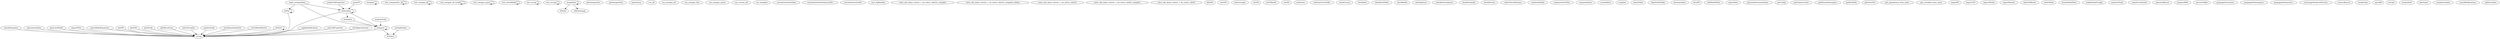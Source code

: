 /* Created by mdot for Matlab */
digraph m2html {
  make_autogenData -> dsImport;
  make_autogenData -> dsPlot;
  make_autogenData -> dsSimulate;
  template -> template;
  test_autogenDirs_all -> test_autogenDirs_all;
  test_autogen_all -> test_autogen_all;
  test_autogen_all_localfn -> test_autogen_all_localfn;
  test_autogen_query -> test_autogen_query;
  test_checkModel -> test_checkModel;
  test_strrep -> test_strrep;
  test_strrep2 -> test_strrep2;
  analyzeStudy -> dsImport;
  applyModifications -> strrep;
  calcCellProperties -> strrep;
  calcSpikeSync -> dsSelect;
  checkSpecification -> strrep;
  classifyEquation -> strrep;
  dynasim2odefun -> strrep;
  generateModel -> strrep;
  importPlots -> strrep;
  mergeData -> mergeData;
  mergeData -> xPlt2ds;
  mergeData -> xPlt2dsImage;
  parseModelEquations -> strrep;
  plotFR -> strrep;
  plotFR2 -> strrep;
  plotStudy -> strrep;
  plotWaveforms -> strrep;
  probeCellProperties -> dsSimulate;
  probeFI -> dsSimulate;
  selectVariables -> strrep;
  updateStudy -> strrep;
  writeDynaSimSolver -> strrep;
  writeMatlabSolver -> strrep;
  dsAnalyze -> dsImport;
  dsImport -> strrep;
  dsImport -> dsImport;
  dsImport -> dsSelect;
  dsPlot -> strrep;
  dsPlot -> dsPlot;
  dsPlot2 -> strrep;
  dsPlot2 -> dsPlot2;
  dsSimulate -> strrep;
  dsSimulate -> dsAnalyze;
  dsSimulate -> dsImport;
  dsSimulate -> dsSimulate;

  getAutogenDirs [URL="functions/+ds/+unit/getAutogenDirs.html"];
  getAutogenFiles [URL="functions/+ds/+unit/getAutogenFiles.html"];
  inputQuery [URL="functions/+ds/+unit/inputQuery.html"];
  make_autogenData [URL="functions/+ds/+unit/make_autogenData.html"];
  run_all [URL="functions/+ds/+unit/run_all.html"];
  run_autogen_all [URL="functions/+ds/+unit/run_autogen_all.html"];
  run_autogen_dirs [URL="functions/+ds/+unit/run_autogen_dirs.html"];
  run_autogen_query [URL="functions/+ds/+unit/run_autogen_query.html"];
  run_custom_all [URL="functions/+ds/+unit/run_custom_all.html"];
  run_template [URL="functions/+ds/+unit/run_template.html"];
  saveAutoGenTestData [URL="functions/+ds/+unit/saveAutoGenTestData.html"];
  saveAutoGenTestDataLocalFn [URL="functions/+ds/+unit/saveAutoGenTestDataLocalFn.html"];
  saveAutoGenTestDir [URL="functions/+ds/+unit/saveAutoGenTestDir.html"];
  save_figHandles [URL="functions/+ds/+unit/save_figHandles.html"];
  template [URL="functions/+ds/+unit/template.html"];
  solve_ode_demo_cluster_1_ml_solver_ode23s_compiled [URL="functions/+ds/+unit/testData/autogenDirs/dsSimulate_autogen_11418f5a02ed2bba064498019050d38b/output/demo_cluster_1_ml_solver_ode23s_compiled/solve/solve_ode_demo_cluster_1_ml_solver_ode23s_compiled.html"];
  solve_ode_demo_cluster_1_ml_solver_ode23s_compiled_odefun [URL="functions/+ds/+unit/testData/autogenDirs/dsSimulate_autogen_11418f5a02ed2bba064498019050d38b/output/demo_cluster_1_ml_solver_ode23s_compiled/solve/solve_ode_demo_cluster_1_ml_solver_ode23s_compiled_odefun.html"];
  solve_ode_demo_cluster_1_ml_solver_ode23s [URL="functions/+ds/+unit/testData/autogenDirs/dsSimulate_autogen_3b99703a1ef96b6591100333df1b2d14/output/demo_cluster_1_ml_solver_ode23s/solve/solve_ode_demo_cluster_1_ml_solver_ode23s.html"];
  solve_ode_demo_cluster_1_ml_solver_ode45_compiled [URL="functions/+ds/+unit/testData/autogenDirs/dsSimulate_autogen_7b78ea922ae2876f67fbd9227d8298e7/output/demo_cluster_1_ml_solver_ode45_compiled/mex/solve_ode_demo_cluster_1_ml_solver_ode45_compiled.html"];
  solve_ode_demo_cluster_1_ml_solver_ode45_compiled [URL="functions/+ds/+unit/testData/autogenDirs/dsSimulate_autogen_7b78ea922ae2876f67fbd9227d8298e7/output/demo_cluster_1_ml_solver_ode45_compiled/solve/solve_ode_demo_cluster_1_ml_solver_ode45_compiled.html"];
  solve_ode_demo_cluster_1_ml_solver_ode45 [URL="functions/+ds/+unit/testData/autogenDirs/dsSimulate_autogen_884d8c4d5b8640ae04d1f984b98286c8/output/demo_cluster_1_ml_solver_ode45/solve/solve_ode_demo_cluster_1_ml_solver_ode45.html"];
  test_autogenDirs_all [URL="functions/+ds/+unit/test_autogenDirs_all.html"];
  test_autogen_all [URL="functions/+ds/+unit/test_autogen_all.html"];
  test_autogen_all_localfn [URL="functions/+ds/+unit/test_autogen_all_localfn.html"];
  test_autogen_query [URL="functions/+ds/+unit/test_autogen_query.html"];
  test_checkModel [URL="functions/+ds/+unit/test_checkModel.html"];
  test_strrep [URL="functions/+ds/+unit/test_strrep.html"];
  test_strrep2 [URL="functions/+ds/+unit/test_strrep2.html"];
  all2xPlt [URL="functions/+ds/all2xPlt.html"];
  analyzeStudy [URL="functions/+ds/analyzeStudy.html"];
  applyModifications [URL="functions/+ds/applyModifications.html"];
  calcACF [URL="functions/+ds/calcACF.html"];
  calcAverages [URL="functions/+ds/calcAverages.html"];
  calcCellProperties [URL="functions/+ds/calcCellProperties.html"];
  calcFR [URL="functions/+ds/calcFR.html"];
  calcFRmulti [URL="functions/+ds/calcFRmulti.html"];
  calcISI [URL="functions/+ds/calcISI.html"];
  calcPower [URL="functions/+ds/calcPower.html"];
  calcSpikeSync [URL="functions/+ds/calcSpikeSync.html"];
  calcSumOverFields [URL="functions/+ds/calcSumOverFields.html"];
  checkCovary [URL="functions/+ds/checkCovary.html"];
  checkData [URL="functions/+ds/checkData.html"];
  checkHostPaths [URL="functions/+ds/checkHostPaths.html"];
  checkModel [URL="functions/+ds/checkModel.html"];
  checkOptions [URL="functions/+ds/checkOptions.html"];
  checkSolverOptions [URL="functions/+ds/checkSolverOptions.html"];
  checkSpecification [URL="functions/+ds/checkSpecification.html"];
  checkStudyinfo [URL="functions/+ds/checkStudyinfo.html"];
  checkVersion [URL="functions/+ds/checkVersion.html"];
  classifyEquation [URL="functions/+ds/classifyEquation.html"];
  collectVariedParams [URL="functions/+ds/collectVariedParams.html"];
  combineModels [URL="functions/+ds/combineModels.html"];
  compareSolveFiles [URL="functions/+ds/compareSolveFiles.html"];
  computeRaster [URL="functions/+ds/computeRaster.html"];
  createBatch [URL="functions/+ds/createBatch.html"];
  cropData [URL="functions/+ds/cropData.html"];
  data2Table [URL="functions/+ds/data2Table.html"];
  dataField2Table [URL="functions/+ds/dataField2Table.html"];
  decimateData [URL="functions/+ds/decimateData.html"];
  ds2xPlt [URL="functions/+ds/ds2xPlt.html"];
  dynasim2odefun [URL="functions/+ds/dynasim2odefun.html"];
  editModelFiles [URL="functions/+ds/editModelFiles.html"];
  exportData [URL="functions/+ds/exportData.html"];
  generateDocumentation [URL="functions/+ds/generateDocumentation.html"];
  generateModel [URL="functions/+ds/generateModel.html"];
  getConfig [URL="functions/+ds/getConfig.html"];
  getOutputCounts [URL="functions/+ds/getOutputCounts.html"];
  getParentNamespace [URL="functions/+ds/getParentNamespace.html"];
  getRootPath [URL="functions/+ds/getRootPath.html"];
  getSolveFile [URL="functions/+ds/getSolveFile.html"];
  get_populations_from_meta [URL="functions/+ds/get_populations_from_meta.html"];
  get_variables_from_meta [URL="functions/+ds/get_variables_from_meta.html"];
  img2xPlt [URL="functions/+ds/img2xPlt.html"];
  importCSV [URL="functions/+ds/importCSV.html"];
  importModel [URL="functions/+ds/importModel.html"];
  importPlots [URL="functions/+ds/importPlots.html"];
  importResults [URL="functions/+ds/importResults.html"];
  indexToBlocks [URL="functions/+ds/indexToBlocks.html"];
  isDevMode [URL="functions/+ds/isDevMode.html"];
  locateModelFiles [URL="functions/+ds/locateModelFiles.html"];
  makeDefaultConfig [URL="functions/+ds/makeDefaultConfig.html"];
  mergeData [URL="functions/+ds/mergeData.html"];
  monitorStudy [URL="functions/+ds/monitorStudy.html"];
  nameFromVaried [URL="functions/+ds/nameFromVaried.html"];
  options2Keyval [URL="functions/+ds/options2Keyval.html"];
  parseModelEquations [URL="functions/+ds/parseModelEquations.html"];
  plotFR [URL="functions/+ds/plotFR.html"];
  plotFR2 [URL="functions/+ds/plotFR2.html"];
  plotStudy [URL="functions/+ds/plotStudy.html"];
  plotWaveforms [URL="functions/+ds/plotWaveforms.html"];
  prepareMEX [URL="functions/+ds/prepareMEX.html"];
  previewTable [URL="functions/+ds/previewTable.html"];
  probeCellProperties [URL="functions/+ds/probeCellProperties.html"];
  probeFI [URL="functions/+ds/probeFI.html"];
  propagateFunctions [URL="functions/+ds/propagateFunctions.html"];
  propagateNamespaces [URL="functions/+ds/propagateNamespaces.html"];
  propagateParameters [URL="functions/+ds/propagateParameters.html"];
  rearrangeStudies2Neurons [URL="functions/+ds/rearrangeStudies2Neurons.html"];
  removeKeyval [URL="functions/+ds/removeKeyval.html"];
  selectVariables [URL="functions/+ds/selectVariables.html"];
  setupStudy [URL="functions/+ds/setupStudy.html"];
  specdiff [URL="functions/+ds/specdiff.html"];
  strrep [URL="functions/+ds/strrep.html"];
  strrep2 [URL="functions/+ds/strrep2.html"];
  studyinfoIO [URL="functions/+ds/studyinfoIO.html"];
  thevEquiv [URL="functions/+ds/thevEquiv.html"];
  unzipDemoData [URL="functions/+ds/unzipDemoData.html"];
  updateStudy [URL="functions/+ds/updateStudy.html"];
  vary2Modifications [URL="functions/+ds/vary2Modifications.html"];
  writeDynaSimSolver [URL="functions/+ds/writeDynaSimSolver.html"];
  writeMatlabSolver [URL="functions/+ds/writeMatlabSolver.html"];
  xPlt2ds [URL="functions/+ds/xPlt2ds.html"];
  xPlt2dsImage [URL="functions/+ds/xPlt2dsImage.html"];
  zipDemoData [URL="functions/+ds/zipDemoData.html"];
  dsAnalyze [URL="functions/dsAnalyze.html"];
  dsImport [URL="functions/dsImport.html"];
  dsPlot [URL="functions/dsPlot.html"];
  dsPlot2 [URL="functions/dsPlot2.html"];
  dsSelect [URL="functions/dsSelect.html"];
  dsSimulate [URL="functions/dsSimulate.html"];
}